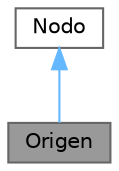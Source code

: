 digraph "Origen"
{
 // LATEX_PDF_SIZE
  bgcolor="transparent";
  edge [fontname=Helvetica,fontsize=10,labelfontname=Helvetica,labelfontsize=10];
  node [fontname=Helvetica,fontsize=10,shape=box,height=0.2,width=0.4];
  Node1 [id="Node000001",label="Origen",height=0.2,width=0.4,color="gray40", fillcolor="grey60", style="filled", fontcolor="black",tooltip="Node origen d'una xarxa de distribució d'aigua."];
  Node2 -> Node1 [id="edge1_Node000001_Node000002",dir="back",color="steelblue1",style="solid",tooltip=" "];
  Node2 [id="Node000002",label="Nodo",height=0.2,width=0.4,color="gray40", fillcolor="white", style="filled",URL="$class_nodo.html",tooltip="Node d'una xarxa de distribució d'aigua."];
}

